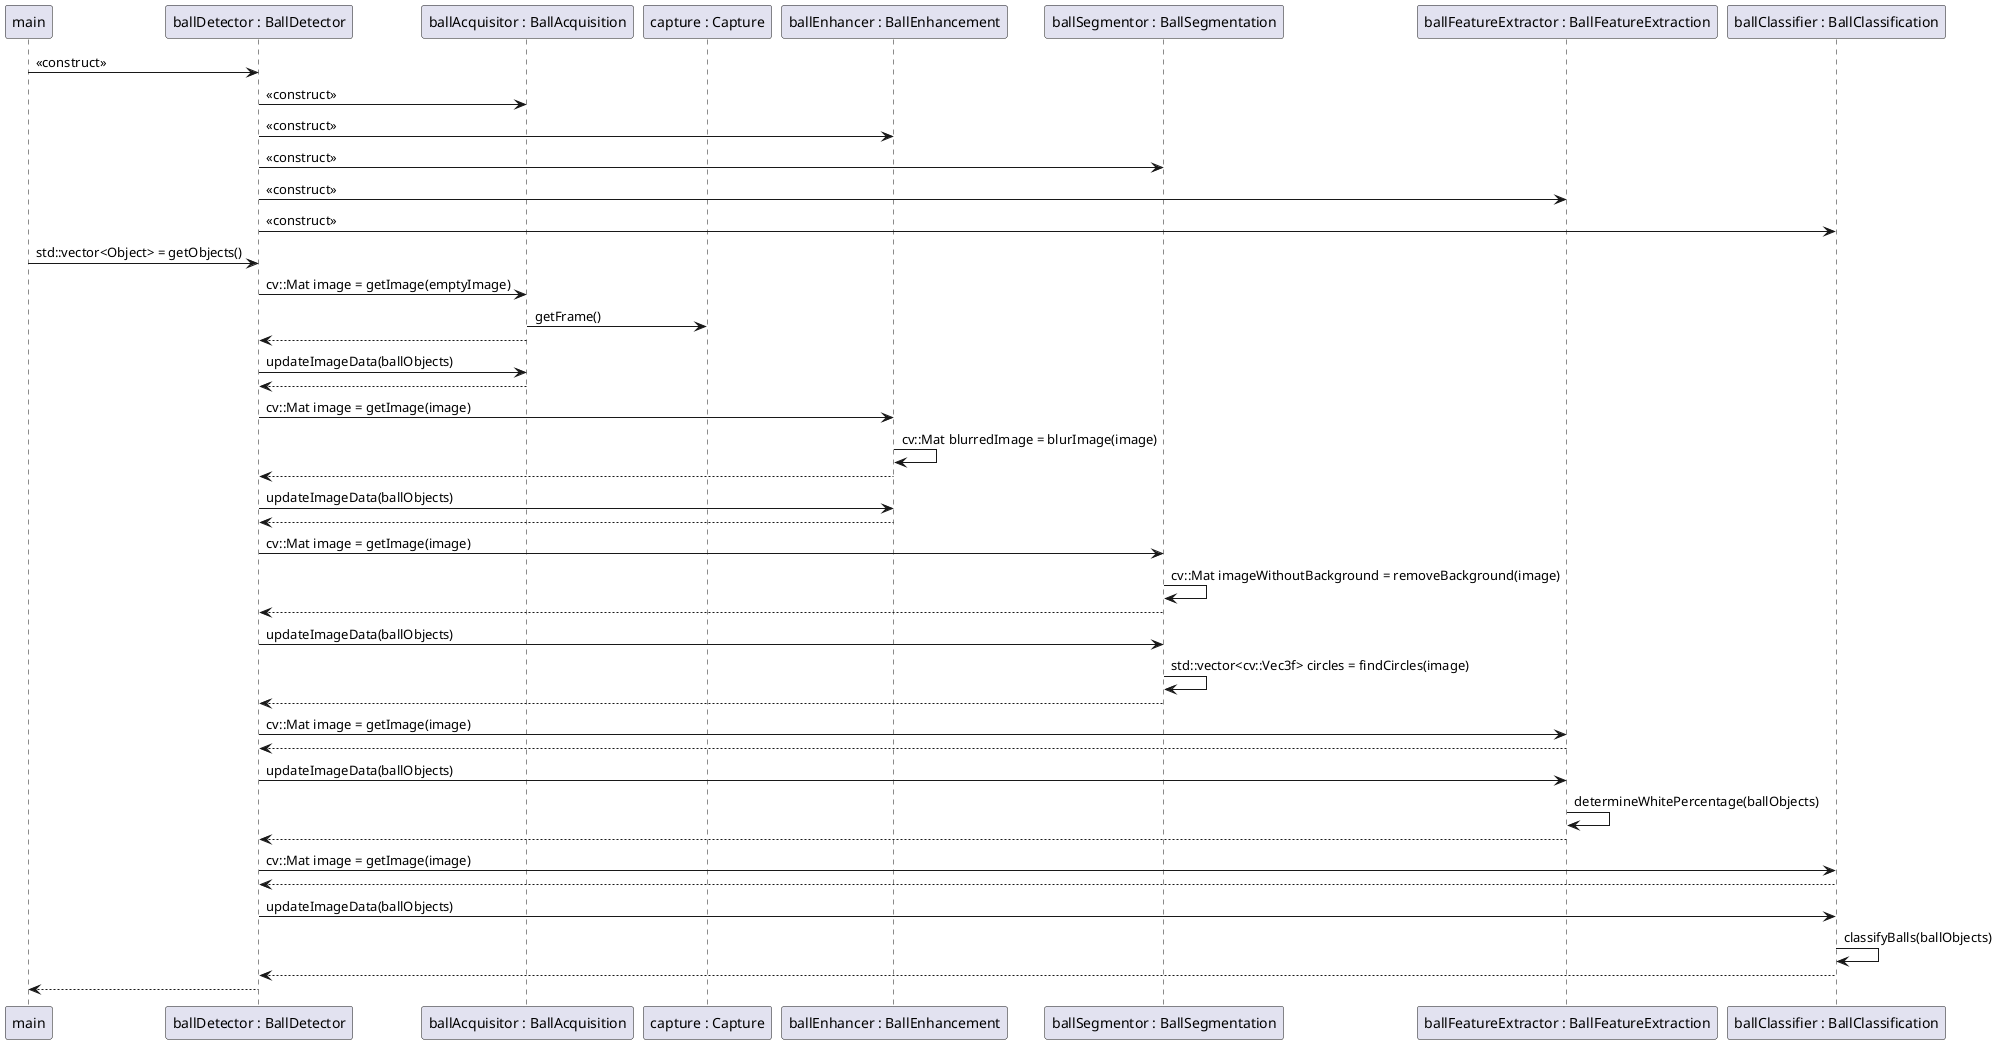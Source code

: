 @startuml

participant main as "main"
participant ballDetector as "ballDetector : BallDetector"
participant ballAcquisitor as "ballAcquisitor : BallAcquisition"
participant capture as "capture : Capture"
participant ballEnhancer as "ballEnhancer : BallEnhancement"
participant ballSegmentor as "ballSegmentor : BallSegmentation"
participant ballFeatureExtractor as "ballFeatureExtractor : BallFeatureExtraction"
participant ballClassifier as "ballClassifier : BallClassification"


main -> ballDetector : <<construct>>
ballDetector -> ballAcquisitor : <<construct>>
ballDetector -> ballEnhancer : <<construct>>
ballDetector -> ballSegmentor : <<construct>>
ballDetector -> ballFeatureExtractor : <<construct>>
ballDetector -> ballClassifier : <<construct>>

main -> ballDetector : std::vector<Object> = getObjects()

ballDetector -> ballAcquisitor : cv::Mat image = getImage(emptyImage)
ballAcquisitor -> capture : getFrame()
ballAcquisitor --> ballDetector
ballDetector -> ballAcquisitor : updateImageData(ballObjects)
ballAcquisitor --> ballDetector

ballDetector -> ballEnhancer : cv::Mat image = getImage(image)
ballEnhancer -> ballEnhancer : cv::Mat blurredImage = blurImage(image)
ballEnhancer --> ballDetector
ballDetector -> ballEnhancer : updateImageData(ballObjects)
ballEnhancer --> ballDetector

ballDetector -> ballSegmentor : cv::Mat image = getImage(image)
ballSegmentor -> ballSegmentor : cv::Mat imageWithoutBackground = removeBackground(image)
ballSegmentor --> ballDetector
ballDetector -> ballSegmentor : updateImageData(ballObjects)
ballSegmentor -> ballSegmentor : std::vector<cv::Vec3f> circles = findCircles(image)
ballSegmentor --> ballDetector

ballDetector -> ballFeatureExtractor : cv::Mat image = getImage(image)
ballFeatureExtractor --> ballDetector
ballDetector -> ballFeatureExtractor : updateImageData(ballObjects)
ballFeatureExtractor -> ballFeatureExtractor : determineWhitePercentage(ballObjects)
ballFeatureExtractor --> ballDetector

ballDetector -> ballClassifier : cv::Mat image = getImage(image)
ballClassifier --> ballDetector
ballDetector -> ballClassifier : updateImageData(ballObjects)
ballClassifier -> ballClassifier : classifyBalls(ballObjects)
ballClassifier --> ballDetector

ballDetector --> main

@enduml